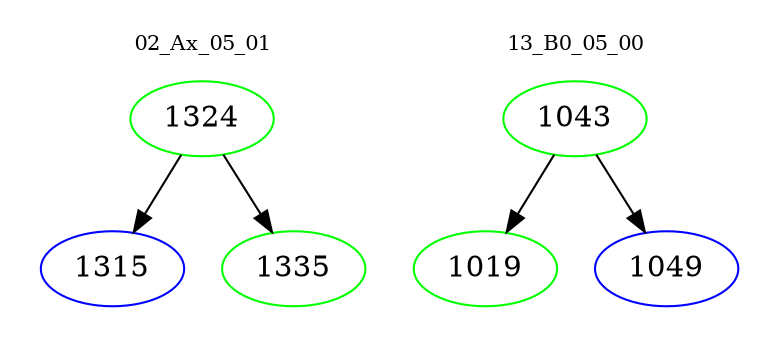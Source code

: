 digraph{
subgraph cluster_0 {
color = white
label = "02_Ax_05_01";
fontsize=10;
T0_1324 [label="1324", color="green"]
T0_1324 -> T0_1315 [color="black"]
T0_1315 [label="1315", color="blue"]
T0_1324 -> T0_1335 [color="black"]
T0_1335 [label="1335", color="green"]
}
subgraph cluster_1 {
color = white
label = "13_B0_05_00";
fontsize=10;
T1_1043 [label="1043", color="green"]
T1_1043 -> T1_1019 [color="black"]
T1_1019 [label="1019", color="green"]
T1_1043 -> T1_1049 [color="black"]
T1_1049 [label="1049", color="blue"]
}
}
